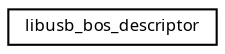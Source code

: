 digraph "Graphical Class Hierarchy"
{
  edge [fontname="Sans",fontsize="8",labelfontname="Sans",labelfontsize="8"];
  node [fontname="Sans",fontsize="8",shape=record];
  rankdir="LR";
  Node1 [label="libusb_bos_descriptor",height=0.2,width=0.4,color="black", fillcolor="white", style="filled",URL="$structlibusb__bos__descriptor.html"];
}
